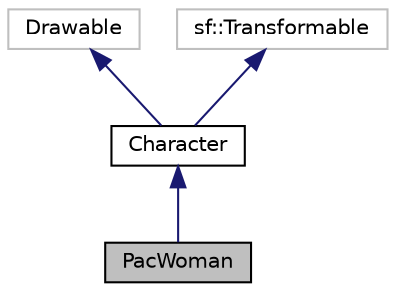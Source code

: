 digraph "PacWoman"
{
  edge [fontname="Helvetica",fontsize="10",labelfontname="Helvetica",labelfontsize="10"];
  node [fontname="Helvetica",fontsize="10",shape=record];
  Node0 [label="PacWoman",height=0.2,width=0.4,color="black", fillcolor="grey75", style="filled", fontcolor="black"];
  Node1 -> Node0 [dir="back",color="midnightblue",fontsize="10",style="solid"];
  Node1 [label="Character",height=0.2,width=0.4,color="black", fillcolor="white", style="filled",URL="$classCharacter.html",tooltip="\"Character Class\" "];
  Node2 -> Node1 [dir="back",color="midnightblue",fontsize="10",style="solid"];
  Node2 [label="Drawable",height=0.2,width=0.4,color="grey75", fillcolor="white", style="filled"];
  Node3 -> Node1 [dir="back",color="midnightblue",fontsize="10",style="solid"];
  Node3 [label="sf::Transformable",height=0.2,width=0.4,color="grey75", fillcolor="white", style="filled"];
}
